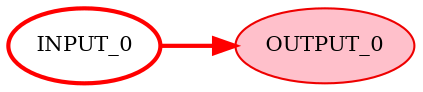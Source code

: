 strict digraph loopgraph {
    rankdir=LR; node [fontsize=10];
S0x7f4e6c004250[label="INPUT_0" color="red" style="bold" shape="ellipse"];
OUTPUT_0[color="red2" style="filled" fillcolor="pink"];
S0x7f4e6c004250 -> OUTPUT_0[ color="red" style="bold"];
}

